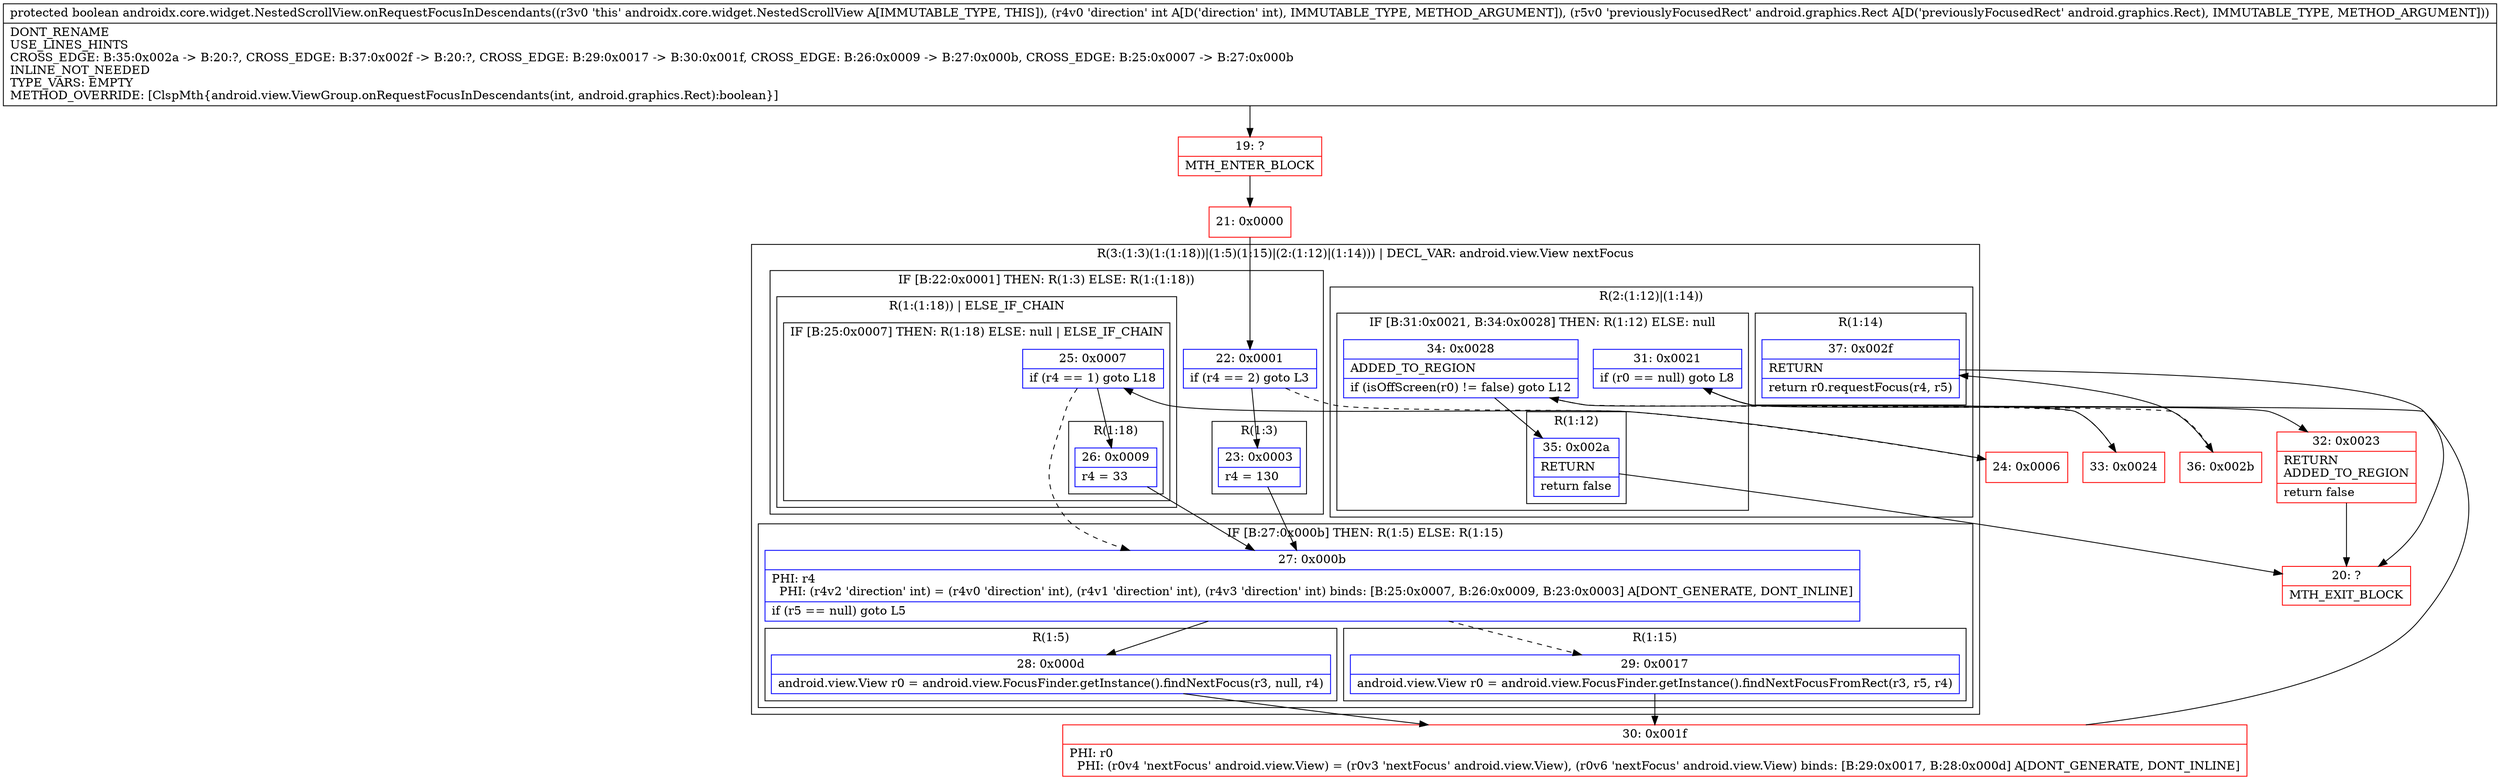 digraph "CFG forandroidx.core.widget.NestedScrollView.onRequestFocusInDescendants(ILandroid\/graphics\/Rect;)Z" {
subgraph cluster_Region_181740537 {
label = "R(3:(1:3)(1:(1:18))|(1:5)(1:15)|(2:(1:12)|(1:14))) | DECL_VAR: android.view.View nextFocus\l";
node [shape=record,color=blue];
subgraph cluster_IfRegion_70900279 {
label = "IF [B:22:0x0001] THEN: R(1:3) ELSE: R(1:(1:18))";
node [shape=record,color=blue];
Node_22 [shape=record,label="{22\:\ 0x0001|if (r4 == 2) goto L3\l}"];
subgraph cluster_Region_502883458 {
label = "R(1:3)";
node [shape=record,color=blue];
Node_23 [shape=record,label="{23\:\ 0x0003|r4 = 130\l}"];
}
subgraph cluster_Region_1074379357 {
label = "R(1:(1:18)) | ELSE_IF_CHAIN\l";
node [shape=record,color=blue];
subgraph cluster_IfRegion_1667273550 {
label = "IF [B:25:0x0007] THEN: R(1:18) ELSE: null | ELSE_IF_CHAIN\l";
node [shape=record,color=blue];
Node_25 [shape=record,label="{25\:\ 0x0007|if (r4 == 1) goto L18\l}"];
subgraph cluster_Region_700581239 {
label = "R(1:18)";
node [shape=record,color=blue];
Node_26 [shape=record,label="{26\:\ 0x0009|r4 = 33\l}"];
}
}
}
}
subgraph cluster_IfRegion_2143926713 {
label = "IF [B:27:0x000b] THEN: R(1:5) ELSE: R(1:15)";
node [shape=record,color=blue];
Node_27 [shape=record,label="{27\:\ 0x000b|PHI: r4 \l  PHI: (r4v2 'direction' int) = (r4v0 'direction' int), (r4v1 'direction' int), (r4v3 'direction' int) binds: [B:25:0x0007, B:26:0x0009, B:23:0x0003] A[DONT_GENERATE, DONT_INLINE]\l|if (r5 == null) goto L5\l}"];
subgraph cluster_Region_1026730460 {
label = "R(1:5)";
node [shape=record,color=blue];
Node_28 [shape=record,label="{28\:\ 0x000d|android.view.View r0 = android.view.FocusFinder.getInstance().findNextFocus(r3, null, r4)\l}"];
}
subgraph cluster_Region_1850075364 {
label = "R(1:15)";
node [shape=record,color=blue];
Node_29 [shape=record,label="{29\:\ 0x0017|android.view.View r0 = android.view.FocusFinder.getInstance().findNextFocusFromRect(r3, r5, r4)\l}"];
}
}
subgraph cluster_Region_1914650447 {
label = "R(2:(1:12)|(1:14))";
node [shape=record,color=blue];
subgraph cluster_IfRegion_352463009 {
label = "IF [B:31:0x0021, B:34:0x0028] THEN: R(1:12) ELSE: null";
node [shape=record,color=blue];
Node_31 [shape=record,label="{31\:\ 0x0021|if (r0 == null) goto L8\l}"];
Node_34 [shape=record,label="{34\:\ 0x0028|ADDED_TO_REGION\l|if (isOffScreen(r0) != false) goto L12\l}"];
subgraph cluster_Region_743599819 {
label = "R(1:12)";
node [shape=record,color=blue];
Node_35 [shape=record,label="{35\:\ 0x002a|RETURN\l|return false\l}"];
}
}
subgraph cluster_Region_509877897 {
label = "R(1:14)";
node [shape=record,color=blue];
Node_37 [shape=record,label="{37\:\ 0x002f|RETURN\l|return r0.requestFocus(r4, r5)\l}"];
}
}
}
Node_19 [shape=record,color=red,label="{19\:\ ?|MTH_ENTER_BLOCK\l}"];
Node_21 [shape=record,color=red,label="{21\:\ 0x0000}"];
Node_30 [shape=record,color=red,label="{30\:\ 0x001f|PHI: r0 \l  PHI: (r0v4 'nextFocus' android.view.View) = (r0v3 'nextFocus' android.view.View), (r0v6 'nextFocus' android.view.View) binds: [B:29:0x0017, B:28:0x000d] A[DONT_GENERATE, DONT_INLINE]\l}"];
Node_32 [shape=record,color=red,label="{32\:\ 0x0023|RETURN\lADDED_TO_REGION\l|return false\l}"];
Node_20 [shape=record,color=red,label="{20\:\ ?|MTH_EXIT_BLOCK\l}"];
Node_33 [shape=record,color=red,label="{33\:\ 0x0024}"];
Node_36 [shape=record,color=red,label="{36\:\ 0x002b}"];
Node_24 [shape=record,color=red,label="{24\:\ 0x0006}"];
MethodNode[shape=record,label="{protected boolean androidx.core.widget.NestedScrollView.onRequestFocusInDescendants((r3v0 'this' androidx.core.widget.NestedScrollView A[IMMUTABLE_TYPE, THIS]), (r4v0 'direction' int A[D('direction' int), IMMUTABLE_TYPE, METHOD_ARGUMENT]), (r5v0 'previouslyFocusedRect' android.graphics.Rect A[D('previouslyFocusedRect' android.graphics.Rect), IMMUTABLE_TYPE, METHOD_ARGUMENT]))  | DONT_RENAME\lUSE_LINES_HINTS\lCROSS_EDGE: B:35:0x002a \-\> B:20:?, CROSS_EDGE: B:37:0x002f \-\> B:20:?, CROSS_EDGE: B:29:0x0017 \-\> B:30:0x001f, CROSS_EDGE: B:26:0x0009 \-\> B:27:0x000b, CROSS_EDGE: B:25:0x0007 \-\> B:27:0x000b\lINLINE_NOT_NEEDED\lTYPE_VARS: EMPTY\lMETHOD_OVERRIDE: [ClspMth\{android.view.ViewGroup.onRequestFocusInDescendants(int, android.graphics.Rect):boolean\}]\l}"];
MethodNode -> Node_19;Node_22 -> Node_23;
Node_22 -> Node_24[style=dashed];
Node_23 -> Node_27;
Node_25 -> Node_26;
Node_25 -> Node_27[style=dashed];
Node_26 -> Node_27;
Node_27 -> Node_28;
Node_27 -> Node_29[style=dashed];
Node_28 -> Node_30;
Node_29 -> Node_30;
Node_31 -> Node_32;
Node_31 -> Node_33[style=dashed];
Node_34 -> Node_35;
Node_34 -> Node_36[style=dashed];
Node_35 -> Node_20;
Node_37 -> Node_20;
Node_19 -> Node_21;
Node_21 -> Node_22;
Node_30 -> Node_31;
Node_32 -> Node_20;
Node_33 -> Node_34;
Node_36 -> Node_37;
Node_24 -> Node_25;
}

